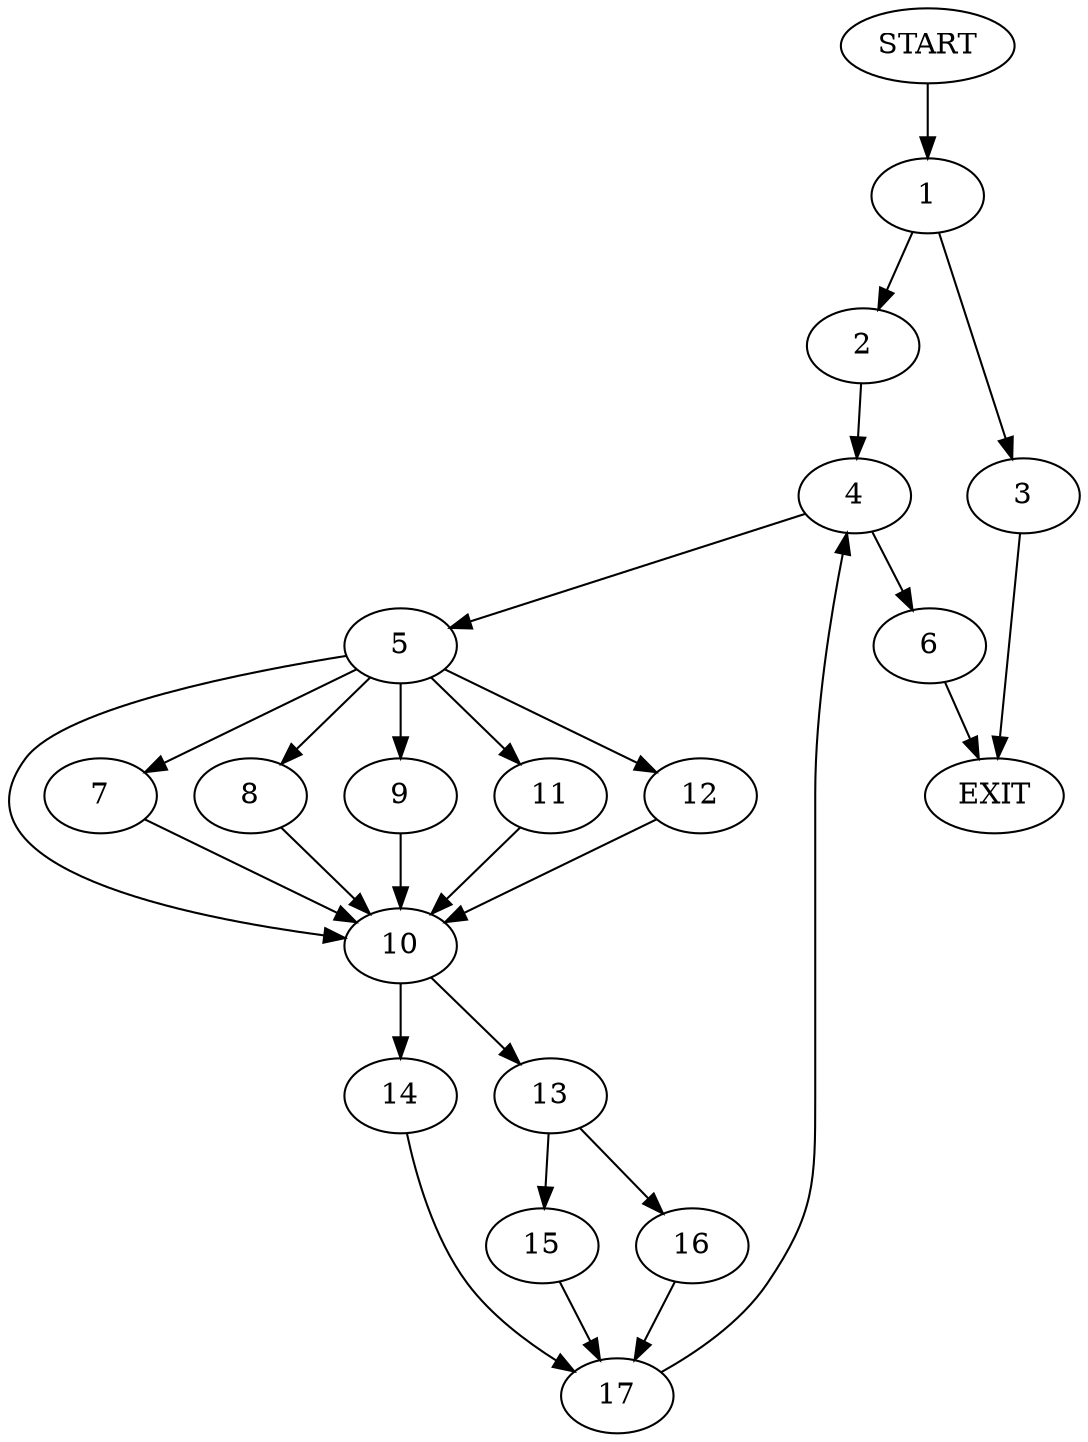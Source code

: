 digraph {
0 [label="START"]
18 [label="EXIT"]
0 -> 1
1 -> 2
1 -> 3
3 -> 18
2 -> 4
4 -> 5
4 -> 6
6 -> 18
5 -> 7
5 -> 8
5 -> 9
5 -> 10
5 -> 11
5 -> 12
8 -> 10
12 -> 10
11 -> 10
7 -> 10
10 -> 13
10 -> 14
9 -> 10
13 -> 15
13 -> 16
14 -> 17
15 -> 17
16 -> 17
17 -> 4
}
